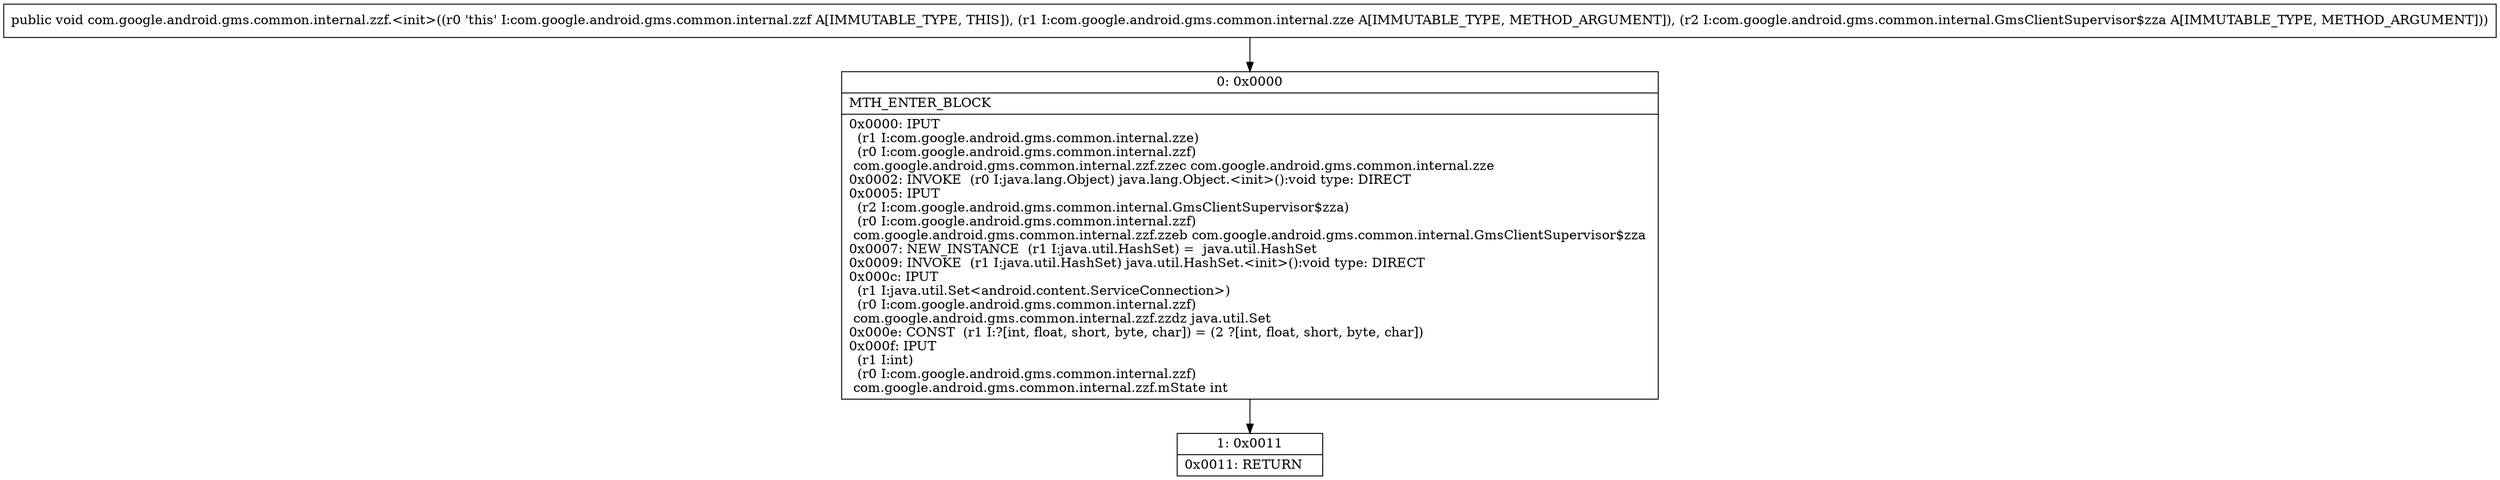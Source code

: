 digraph "CFG forcom.google.android.gms.common.internal.zzf.\<init\>(Lcom\/google\/android\/gms\/common\/internal\/zze;Lcom\/google\/android\/gms\/common\/internal\/GmsClientSupervisor$zza;)V" {
Node_0 [shape=record,label="{0\:\ 0x0000|MTH_ENTER_BLOCK\l|0x0000: IPUT  \l  (r1 I:com.google.android.gms.common.internal.zze)\l  (r0 I:com.google.android.gms.common.internal.zzf)\l com.google.android.gms.common.internal.zzf.zzec com.google.android.gms.common.internal.zze \l0x0002: INVOKE  (r0 I:java.lang.Object) java.lang.Object.\<init\>():void type: DIRECT \l0x0005: IPUT  \l  (r2 I:com.google.android.gms.common.internal.GmsClientSupervisor$zza)\l  (r0 I:com.google.android.gms.common.internal.zzf)\l com.google.android.gms.common.internal.zzf.zzeb com.google.android.gms.common.internal.GmsClientSupervisor$zza \l0x0007: NEW_INSTANCE  (r1 I:java.util.HashSet) =  java.util.HashSet \l0x0009: INVOKE  (r1 I:java.util.HashSet) java.util.HashSet.\<init\>():void type: DIRECT \l0x000c: IPUT  \l  (r1 I:java.util.Set\<android.content.ServiceConnection\>)\l  (r0 I:com.google.android.gms.common.internal.zzf)\l com.google.android.gms.common.internal.zzf.zzdz java.util.Set \l0x000e: CONST  (r1 I:?[int, float, short, byte, char]) = (2 ?[int, float, short, byte, char]) \l0x000f: IPUT  \l  (r1 I:int)\l  (r0 I:com.google.android.gms.common.internal.zzf)\l com.google.android.gms.common.internal.zzf.mState int \l}"];
Node_1 [shape=record,label="{1\:\ 0x0011|0x0011: RETURN   \l}"];
MethodNode[shape=record,label="{public void com.google.android.gms.common.internal.zzf.\<init\>((r0 'this' I:com.google.android.gms.common.internal.zzf A[IMMUTABLE_TYPE, THIS]), (r1 I:com.google.android.gms.common.internal.zze A[IMMUTABLE_TYPE, METHOD_ARGUMENT]), (r2 I:com.google.android.gms.common.internal.GmsClientSupervisor$zza A[IMMUTABLE_TYPE, METHOD_ARGUMENT])) }"];
MethodNode -> Node_0;
Node_0 -> Node_1;
}

